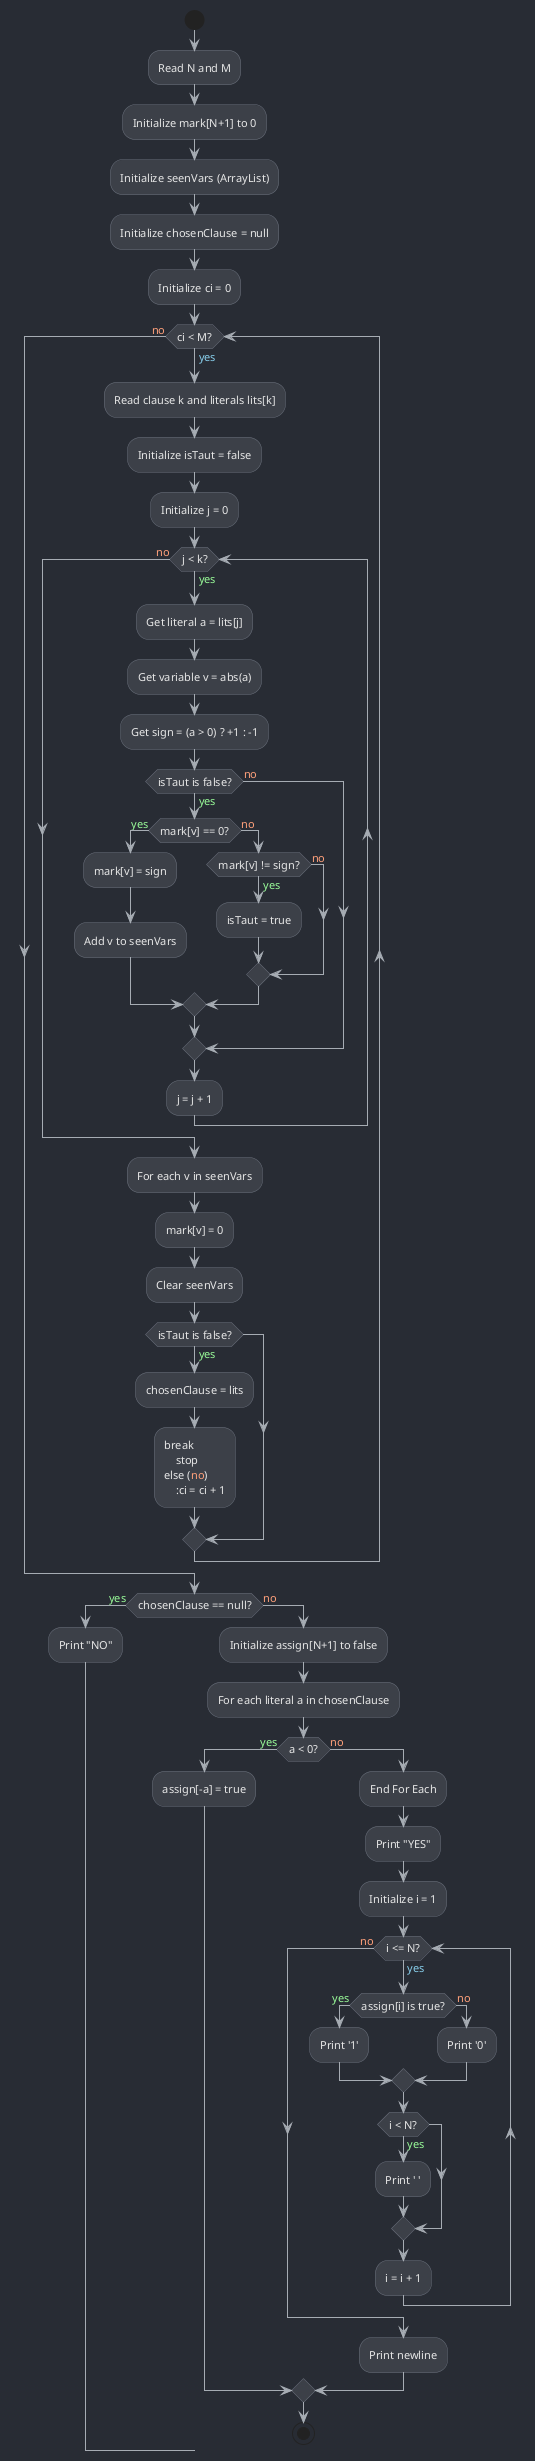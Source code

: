 @startuml TD

skinparam defaultFontName "SF Mono"
skinparam defaultFontSize 11
skinparam shadowing false

skinparam BackgroundColor #282C34
skinparam FontColor #D4D4D4
skinparam ArrowColor #A6ACB3
skinparam TitleFontColor #E6E6E6

skinparam Activity {
    BackgroundColor #3C4048
    BorderColor #6B717D
    FontColor #E6E6E6
}

skinparam Condition {
    BackgroundColor #3C4048
    BorderColor #6B717D
    FontColor #E6E6E6
}

skinparam Start {
    BorderColor #A6ACB3
}

skinparam End {
    BorderColor #A6ACB3
}



start

:Read N and M;
:Initialize mark[N+1] to 0;
:Initialize seenVars (ArrayList);
:Initialize chosenClause = null;
:Initialize ci = 0;

while (ci < M?) is (<color:#87CEEB>yes</color>)
    :Read clause k and literals lits[k];
    :Initialize isTaut = false;
    :Initialize j = 0;

    while (j < k?) is (<color:#98FB98>yes</color>)
        :Get literal a = lits[j];
        :Get variable v = abs(a);
        :Get sign = (a > 0) ? +1 : -1;

        if (isTaut is false?)  then (<color:#98FB98>yes</color>)
            if (mark[v] == 0?) then (<color:#98FB98>yes</color>)
                :mark[v] = sign;
                :Add v to seenVars;
            else (<color:#FFA07A>no</color>)
                if (mark[v] != sign?) then (<color:#98FB98>yes</color>)
                    :isTaut = true;
                else (<color:#FFA07A>no</color>)
                endif
            endif
        else (<color:#FFA07A>no</color>)
            ' Optimization: Skip check if already tautology
        endif

        :j = j + 1;
    endwhile (<color:#FFA07A>no</color>)

    :For each v in seenVars;
        :mark[v] = 0;
    :Clear seenVars;

    if (isTaut is false?) then (<color:#98FB98>yes</color>)
        :chosenClause = lits;
        :break
        stop
    else (<color:#FFA07A>no</color>)
        :ci = ci + 1;
    endif
endwhile (<color:#FFA07A>no</color>)

if (chosenClause == null?) then (<color:#98FB98>yes</color>)
    :Print "NO";
else (<color:#FFA07A>no</color>)
    :Initialize assign[N+1] to false;
    :For each literal a in chosenClause;
        if (a < 0?) then (<color:#98FB98>yes</color>)
            :assign[-a] = true;
        else (<color:#FFA07A>no</color>)
    :End For Each;

    :Print "YES";
    :Initialize i = 1;

    while (i <= N?) is (<color:#87CEEB>yes</color>)
        if (assign[i] is true?) then (<color:#98FB98>yes</color>)
            :Print '1';
        else (<color:#FFA07A>no</color>)
            :Print '0';
        endif
        if (i < N?) then (<color:#98FB98>yes</color>)
            :Print ' ';
        endif
        :i = i + 1;
    endwhile (<color:#FFA07A>no</color>)
    :Print newline;
endif

stop

@enduml